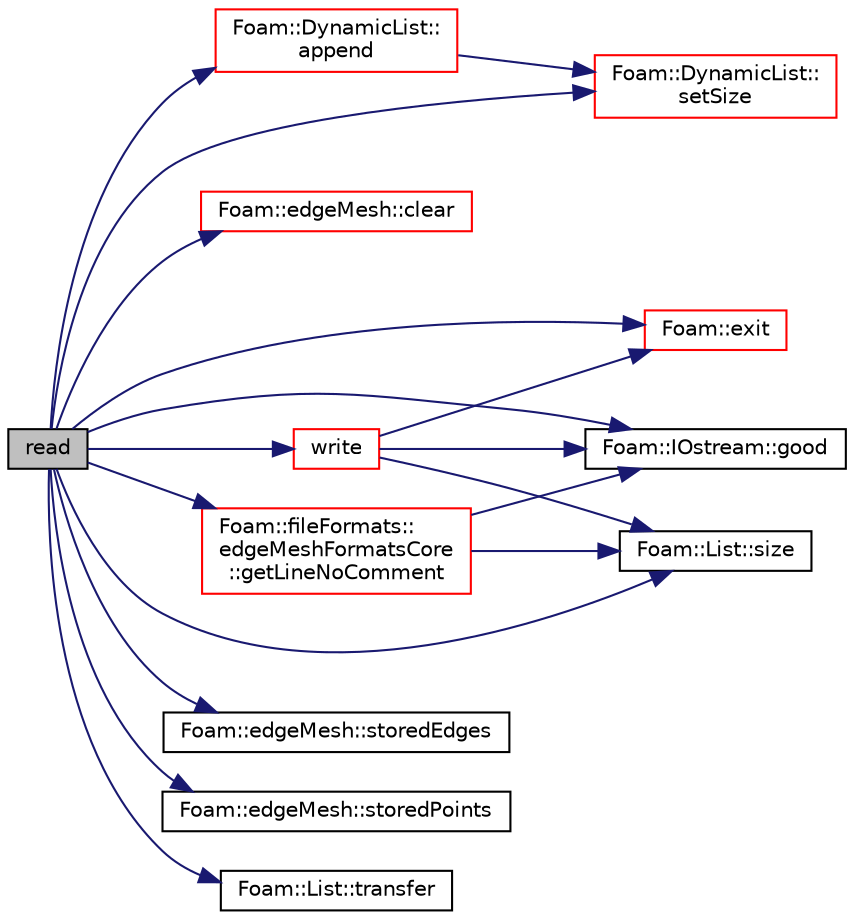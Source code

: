 digraph "read"
{
  bgcolor="transparent";
  edge [fontname="Helvetica",fontsize="10",labelfontname="Helvetica",labelfontsize="10"];
  node [fontname="Helvetica",fontsize="10",shape=record];
  rankdir="LR";
  Node1 [label="read",height=0.2,width=0.4,color="black", fillcolor="grey75", style="filled", fontcolor="black"];
  Node1 -> Node2 [color="midnightblue",fontsize="10",style="solid",fontname="Helvetica"];
  Node2 [label="Foam::DynamicList::\lappend",height=0.2,width=0.4,color="red",URL="$a00613.html#a7b67b42af715604376ad63a681dee6d8",tooltip="Append an element at the end of the list. "];
  Node2 -> Node3 [color="midnightblue",fontsize="10",style="solid",fontname="Helvetica"];
  Node3 [label="Foam::DynamicList::\lsetSize",height=0.2,width=0.4,color="red",URL="$a00613.html#aedb985ffeaf1bdbfeccc2a8730405703",tooltip="Alter the addressed list size. "];
  Node1 -> Node4 [color="midnightblue",fontsize="10",style="solid",fontname="Helvetica"];
  Node4 [label="Foam::edgeMesh::clear",height=0.2,width=0.4,color="red",URL="$a00626.html#ac8bb3912a3ce86b15842e79d0b421204",tooltip="Clear all storage. "];
  Node1 -> Node5 [color="midnightblue",fontsize="10",style="solid",fontname="Helvetica"];
  Node5 [label="Foam::exit",height=0.2,width=0.4,color="red",URL="$a10974.html#a06ca7250d8e89caf05243ec094843642"];
  Node1 -> Node6 [color="midnightblue",fontsize="10",style="solid",fontname="Helvetica"];
  Node6 [label="Foam::fileFormats::\ledgeMeshFormatsCore\l::getLineNoComment",height=0.2,width=0.4,color="red",URL="$a00628.html#a0498e06dcbcd776540014fb90e2600c4",tooltip="Read non-comment line. "];
  Node6 -> Node7 [color="midnightblue",fontsize="10",style="solid",fontname="Helvetica"];
  Node7 [label="Foam::IOstream::good",height=0.2,width=0.4,color="black",URL="$a01203.html#ad2e41c8280b6cdf93d39e1135d2abdf7",tooltip="Return true if next operation might succeed. "];
  Node6 -> Node8 [color="midnightblue",fontsize="10",style="solid",fontname="Helvetica"];
  Node8 [label="Foam::List::size",height=0.2,width=0.4,color="black",URL="$a01391.html#a8a5f6fa29bd4b500caf186f60245b384",tooltip="Override size to be inconsistent with allocated storage. "];
  Node1 -> Node7 [color="midnightblue",fontsize="10",style="solid",fontname="Helvetica"];
  Node1 -> Node3 [color="midnightblue",fontsize="10",style="solid",fontname="Helvetica"];
  Node1 -> Node8 [color="midnightblue",fontsize="10",style="solid",fontname="Helvetica"];
  Node1 -> Node9 [color="midnightblue",fontsize="10",style="solid",fontname="Helvetica"];
  Node9 [label="Foam::edgeMesh::storedEdges",height=0.2,width=0.4,color="black",URL="$a00626.html#a72897b4989a9e7be60966582975e0970",tooltip="Non-const access to the edges. "];
  Node1 -> Node10 [color="midnightblue",fontsize="10",style="solid",fontname="Helvetica"];
  Node10 [label="Foam::edgeMesh::storedPoints",height=0.2,width=0.4,color="black",URL="$a00626.html#ac5ca3d69f463a15f39cb9f640b9e1049",tooltip="Non-const access to global points. "];
  Node1 -> Node11 [color="midnightblue",fontsize="10",style="solid",fontname="Helvetica"];
  Node11 [label="Foam::List::transfer",height=0.2,width=0.4,color="black",URL="$a01391.html#a25ad1d2084d16b234b0cf91c07e832c0",tooltip="Transfer the contents of the argument List into this list. "];
  Node1 -> Node12 [color="midnightblue",fontsize="10",style="solid",fontname="Helvetica"];
  Node12 [label="write",height=0.2,width=0.4,color="red",URL="$a01728.html#ac93279b51e2eb12dc1a54daf46bbca98",tooltip="Write surface mesh components by proxy. "];
  Node12 -> Node5 [color="midnightblue",fontsize="10",style="solid",fontname="Helvetica"];
  Node12 -> Node7 [color="midnightblue",fontsize="10",style="solid",fontname="Helvetica"];
  Node12 -> Node8 [color="midnightblue",fontsize="10",style="solid",fontname="Helvetica"];
}
